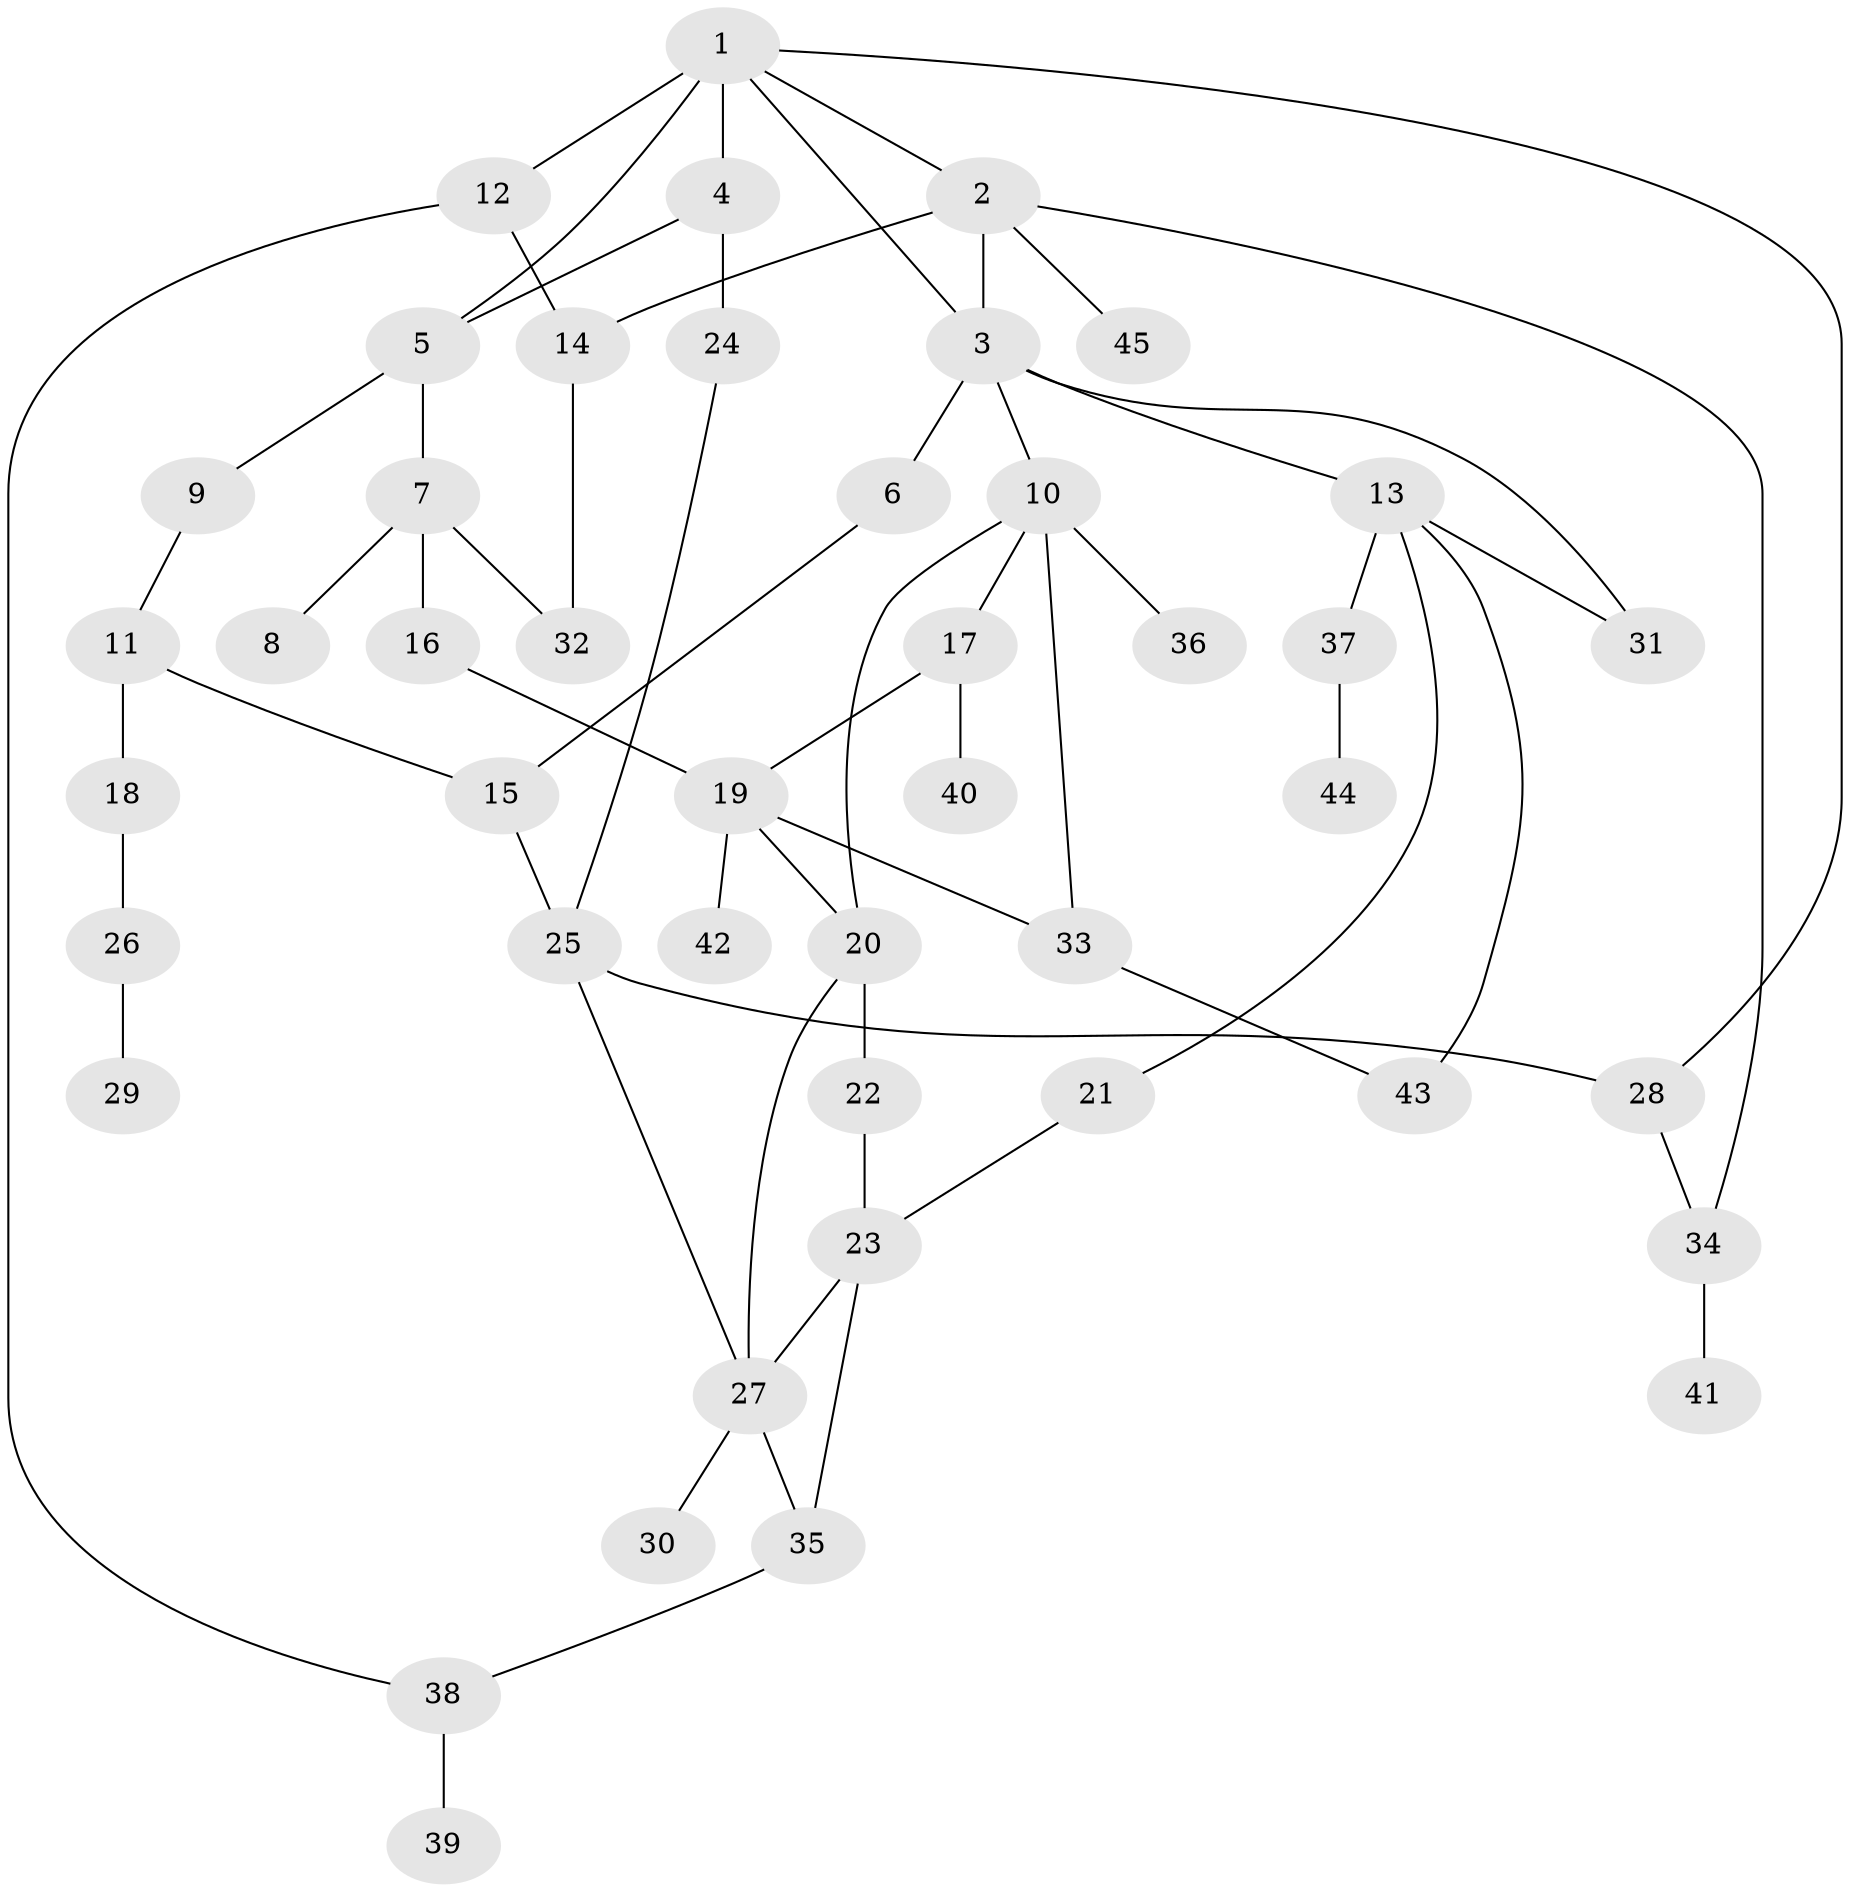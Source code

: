 // original degree distribution, {4: 0.05555555555555555, 6: 0.06666666666666667, 3: 0.2222222222222222, 5: 0.03333333333333333, 2: 0.36666666666666664, 1: 0.25555555555555554}
// Generated by graph-tools (version 1.1) at 2025/34/03/09/25 02:34:19]
// undirected, 45 vertices, 62 edges
graph export_dot {
graph [start="1"]
  node [color=gray90,style=filled];
  1;
  2;
  3;
  4;
  5;
  6;
  7;
  8;
  9;
  10;
  11;
  12;
  13;
  14;
  15;
  16;
  17;
  18;
  19;
  20;
  21;
  22;
  23;
  24;
  25;
  26;
  27;
  28;
  29;
  30;
  31;
  32;
  33;
  34;
  35;
  36;
  37;
  38;
  39;
  40;
  41;
  42;
  43;
  44;
  45;
  1 -- 2 [weight=1.0];
  1 -- 3 [weight=1.0];
  1 -- 4 [weight=1.0];
  1 -- 5 [weight=2.0];
  1 -- 12 [weight=1.0];
  1 -- 28 [weight=1.0];
  2 -- 3 [weight=1.0];
  2 -- 14 [weight=1.0];
  2 -- 34 [weight=1.0];
  2 -- 45 [weight=1.0];
  3 -- 6 [weight=2.0];
  3 -- 10 [weight=1.0];
  3 -- 13 [weight=2.0];
  3 -- 31 [weight=1.0];
  4 -- 5 [weight=1.0];
  4 -- 24 [weight=1.0];
  5 -- 7 [weight=1.0];
  5 -- 9 [weight=1.0];
  6 -- 15 [weight=1.0];
  7 -- 8 [weight=2.0];
  7 -- 16 [weight=1.0];
  7 -- 32 [weight=1.0];
  9 -- 11 [weight=1.0];
  10 -- 17 [weight=1.0];
  10 -- 20 [weight=1.0];
  10 -- 33 [weight=1.0];
  10 -- 36 [weight=1.0];
  11 -- 15 [weight=1.0];
  11 -- 18 [weight=1.0];
  12 -- 14 [weight=1.0];
  12 -- 38 [weight=1.0];
  13 -- 21 [weight=1.0];
  13 -- 31 [weight=1.0];
  13 -- 37 [weight=1.0];
  13 -- 43 [weight=1.0];
  14 -- 32 [weight=1.0];
  15 -- 25 [weight=1.0];
  16 -- 19 [weight=1.0];
  17 -- 19 [weight=1.0];
  17 -- 40 [weight=1.0];
  18 -- 26 [weight=1.0];
  19 -- 20 [weight=1.0];
  19 -- 33 [weight=1.0];
  19 -- 42 [weight=1.0];
  20 -- 22 [weight=2.0];
  20 -- 27 [weight=1.0];
  21 -- 23 [weight=1.0];
  22 -- 23 [weight=1.0];
  23 -- 27 [weight=1.0];
  23 -- 35 [weight=1.0];
  24 -- 25 [weight=1.0];
  25 -- 27 [weight=1.0];
  25 -- 28 [weight=1.0];
  26 -- 29 [weight=1.0];
  27 -- 30 [weight=1.0];
  27 -- 35 [weight=1.0];
  28 -- 34 [weight=1.0];
  33 -- 43 [weight=1.0];
  34 -- 41 [weight=1.0];
  35 -- 38 [weight=1.0];
  37 -- 44 [weight=1.0];
  38 -- 39 [weight=2.0];
}

